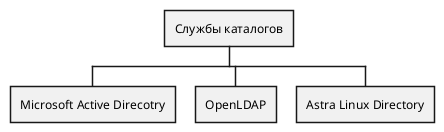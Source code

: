 @startwbs dirservices

* Службы каталогов
** Microsoft Active Direcotry
** OpenLDAP
** Astra Linux Directory

@endwbs